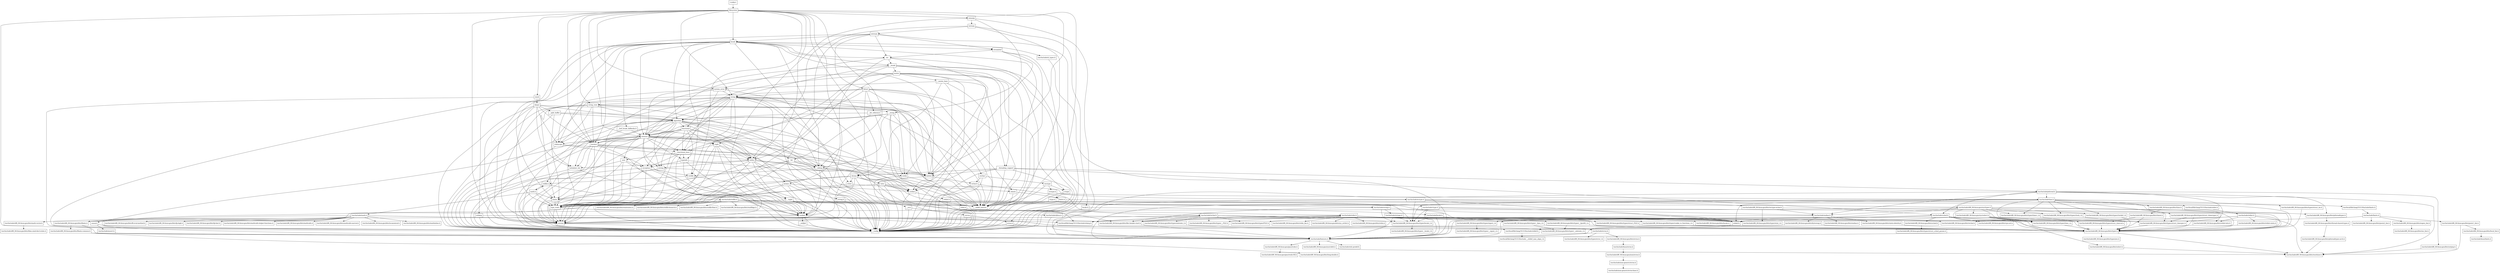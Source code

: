 digraph "dependencies" {
  header_0 [ shape="box", label="\<stdin\>" ];
  header_1 [ shape="box", label="filesystem" ];
  header_10 [ shape="box", label="/usr/include/pthread.h" ];
  header_100 [ shape="box", label="__functional_base" ];
  header_101 [ shape="box", label="typeinfo" ];
  header_102 [ shape="box", label="exception" ];
  header_103 [ shape="box", label="new" ];
  header_104 [ shape="box", label="utility" ];
  header_105 [ shape="box", label="__tuple" ];
  header_106 [ shape="box", label="initializer_list" ];
  header_107 [ shape="box", label="cstring" ];
  header_108 [ shape="box", label="string.h" ];
  header_109 [ shape="box", label="/usr/include/string.h" ];
  header_11 [ shape="box", label="cstddef" ];
  header_110 [ shape="box", label="/usr/include/strings.h" ];
  header_111 [ shape="box", label="__debug" ];
  header_112 [ shape="box", label="cstdio" ];
  header_113 [ shape="box", label="stdio.h" ];
  header_114 [ shape="box", label="/usr/include/stdio.h" ];
  header_115 [ shape="box", label="/usr/include/x86_64-linux-gnu/bits/types/__fpos_t.h" ];
  header_116 [ shape="box", label="/usr/include/x86_64-linux-gnu/bits/types/__fpos64_t.h" ];
  header_117 [ shape="box", label="/usr/include/x86_64-linux-gnu/bits/types/struct_FILE.h" ];
  header_118 [ shape="box", label="/usr/include/x86_64-linux-gnu/bits/types/cookie_io_functions_t.h" ];
  header_119 [ shape="box", label="/usr/include/x86_64-linux-gnu/bits/stdio_lim.h" ];
  header_12 [ shape="box", label="version" ];
  header_120 [ shape="box", label="/usr/include/x86_64-linux-gnu/bits/sys_errlist.h" ];
  header_121 [ shape="box", label="/usr/include/x86_64-linux-gnu/bits/stdio.h" ];
  header_122 [ shape="box", label="locale" ];
  header_123 [ shape="box", label="__locale" ];
  header_124 [ shape="box", label="string" ];
  header_125 [ shape="box", label="string_view" ];
  header_126 [ shape="box", label="__string" ];
  header_127 [ shape="box", label="algorithm" ];
  header_128 [ shape="box", label="memory" ];
  header_129 [ shape="box", label="tuple" ];
  header_13 [ shape="box", label="/usr/local/lib/clang/10.0.0/include/stddef.h" ];
  header_130 [ shape="box", label="stdexcept" ];
  header_131 [ shape="box", label="cassert" ];
  header_132 [ shape="box", label="/usr/include/assert.h" ];
  header_133 [ shape="box", label="atomic" ];
  header_134 [ shape="box", label="functional" ];
  header_135 [ shape="box", label="bit" ];
  header_136 [ shape="box", label="cwchar" ];
  header_137 [ shape="box", label="cwctype" ];
  header_138 [ shape="box", label="cctype" ];
  header_139 [ shape="box", label="ctype.h" ];
  header_14 [ shape="box", label="/usr/local/lib/clang/10.0.0/include/__stddef_max_align_t.h" ];
  header_140 [ shape="box", label="/usr/include/ctype.h" ];
  header_141 [ shape="box", label="wctype.h" ];
  header_142 [ shape="box", label="/usr/include/wctype.h" ];
  header_143 [ shape="box", label="/usr/include/x86_64-linux-gnu/bits/wctype-wchar.h" ];
  header_144 [ shape="box", label="mutex" ];
  header_145 [ shape="box", label="__mutex_base" ];
  header_146 [ shape="box", label="system_error" ];
  header_147 [ shape="box", label="__errc" ];
  header_148 [ shape="box", label="cerrno" ];
  header_149 [ shape="box", label="errno.h" ];
  header_15 [ shape="box", label="__nullptr" ];
  header_150 [ shape="box", label="/usr/include/errno.h" ];
  header_151 [ shape="box", label="/usr/include/x86_64-linux-gnu/bits/errno.h" ];
  header_152 [ shape="box", label="/usr/include/linux/errno.h" ];
  header_153 [ shape="box", label="/usr/include/x86_64-linux-gnu/asm/errno.h" ];
  header_154 [ shape="box", label="/usr/include/asm-generic/errno.h" ];
  header_155 [ shape="box", label="/usr/include/asm-generic/errno-base.h" ];
  header_156 [ shape="box", label="/usr/include/x86_64-linux-gnu/bits/types/error_t.h" ];
  header_157 [ shape="box", label="__threading_support" ];
  header_158 [ shape="box", label="/usr/include/sched.h" ];
  header_159 [ shape="box", label="/usr/include/x86_64-linux-gnu/bits/sched.h" ];
  header_16 [ shape="box", label="cstdlib" ];
  header_160 [ shape="box", label="/usr/include/x86_64-linux-gnu/bits/types/struct_sched_param.h" ];
  header_161 [ shape="box", label="/usr/include/x86_64-linux-gnu/bits/cpu-set.h" ];
  header_162 [ shape="box", label="/usr/include/x86_64-linux-gnu/bits/setjmp.h" ];
  header_163 [ shape="box", label="locale.h" ];
  header_164 [ shape="box", label="/usr/include/locale.h" ];
  header_165 [ shape="box", label="/usr/include/x86_64-linux-gnu/bits/locale.h" ];
  header_166 [ shape="box", label="ios" ];
  header_167 [ shape="box", label="streambuf" ];
  header_168 [ shape="box", label="cstdarg" ];
  header_169 [ shape="box", label="/usr/include/nl_types.h" ];
  header_17 [ shape="box", label="stdlib.h" ];
  header_170 [ shape="box", label="__bsd_locale_fallbacks.h" ];
  header_171 [ shape="box", label="stack" ];
  header_172 [ shape="box", label="deque" ];
  header_173 [ shape="box", label="__split_buffer" ];
  header_174 [ shape="box", label="iomanip" ];
  header_175 [ shape="box", label="istream" ];
  header_176 [ shape="box", label="ostream" ];
  header_177 [ shape="box", label="bitset" ];
  header_178 [ shape="box", label="__bit_reference" ];
  header_18 [ shape="box", label="/usr/include/stdlib.h" ];
  header_19 [ shape="box", label="/usr/include/x86_64-linux-gnu/bits/libc-header-start.h" ];
  header_2 [ shape="box", label="__config" ];
  header_20 [ shape="box", label="stddef.h" ];
  header_21 [ shape="box", label="/usr/include/x86_64-linux-gnu/bits/waitflags.h" ];
  header_22 [ shape="box", label="/usr/include/x86_64-linux-gnu/bits/waitstatus.h" ];
  header_23 [ shape="box", label="/usr/include/x86_64-linux-gnu/bits/floatn.h" ];
  header_24 [ shape="box", label="/usr/include/x86_64-linux-gnu/bits/floatn-common.h" ];
  header_25 [ shape="box", label="/usr/include/x86_64-linux-gnu/bits/types/locale_t.h" ];
  header_26 [ shape="box", label="/usr/include/x86_64-linux-gnu/bits/types/__locale_t.h" ];
  header_27 [ shape="box", label="/usr/include/x86_64-linux-gnu/sys/types.h" ];
  header_28 [ shape="box", label="/usr/include/x86_64-linux-gnu/bits/types.h" ];
  header_29 [ shape="box", label="/usr/include/x86_64-linux-gnu/bits/typesizes.h" ];
  header_3 [ shape="box", label="/usr/include/features.h" ];
  header_30 [ shape="box", label="/usr/include/x86_64-linux-gnu/bits/types/clock_t.h" ];
  header_31 [ shape="box", label="/usr/include/x86_64-linux-gnu/bits/types/clockid_t.h" ];
  header_32 [ shape="box", label="/usr/include/x86_64-linux-gnu/bits/types/time_t.h" ];
  header_33 [ shape="box", label="/usr/include/x86_64-linux-gnu/bits/types/timer_t.h" ];
  header_34 [ shape="box", label="/usr/include/x86_64-linux-gnu/bits/stdint-intn.h" ];
  header_35 [ shape="box", label="/usr/include/endian.h" ];
  header_36 [ shape="box", label="/usr/include/x86_64-linux-gnu/bits/endian.h" ];
  header_37 [ shape="box", label="/usr/include/x86_64-linux-gnu/bits/byteswap.h" ];
  header_38 [ shape="box", label="/usr/include/x86_64-linux-gnu/bits/uintn-identity.h" ];
  header_39 [ shape="box", label="/usr/include/x86_64-linux-gnu/sys/select.h" ];
  header_4 [ shape="box", label="/usr/include/stdc-predef.h" ];
  header_40 [ shape="box", label="/usr/include/x86_64-linux-gnu/bits/select.h" ];
  header_41 [ shape="box", label="/usr/include/x86_64-linux-gnu/bits/types/sigset_t.h" ];
  header_42 [ shape="box", label="/usr/include/x86_64-linux-gnu/bits/types/__sigset_t.h" ];
  header_43 [ shape="box", label="/usr/include/x86_64-linux-gnu/bits/types/struct_timeval.h" ];
  header_44 [ shape="box", label="/usr/include/x86_64-linux-gnu/bits/types/struct_timespec.h" ];
  header_45 [ shape="box", label="/usr/include/x86_64-linux-gnu/bits/pthreadtypes.h" ];
  header_46 [ shape="box", label="/usr/include/x86_64-linux-gnu/bits/thread-shared-types.h" ];
  header_47 [ shape="box", label="/usr/include/x86_64-linux-gnu/bits/pthreadtypes-arch.h" ];
  header_48 [ shape="box", label="/usr/include/alloca.h" ];
  header_49 [ shape="box", label="/usr/include/x86_64-linux-gnu/bits/stdlib-bsearch.h" ];
  header_5 [ shape="box", label="/usr/include/x86_64-linux-gnu/sys/cdefs.h" ];
  header_50 [ shape="box", label="/usr/include/x86_64-linux-gnu/bits/stdlib-float.h" ];
  header_51 [ shape="box", label="math.h" ];
  header_52 [ shape="box", label="/usr/include/math.h" ];
  header_53 [ shape="box", label="/usr/include/x86_64-linux-gnu/bits/math-vector.h" ];
  header_54 [ shape="box", label="/usr/include/x86_64-linux-gnu/bits/libm-simd-decl-stubs.h" ];
  header_55 [ shape="box", label="/usr/include/x86_64-linux-gnu/bits/flt-eval-method.h" ];
  header_56 [ shape="box", label="/usr/include/x86_64-linux-gnu/bits/fp-logb.h" ];
  header_57 [ shape="box", label="/usr/include/x86_64-linux-gnu/bits/fp-fast.h" ];
  header_58 [ shape="box", label="/usr/include/x86_64-linux-gnu/bits/mathcalls-helper-functions.h" ];
  header_59 [ shape="box", label="/usr/include/x86_64-linux-gnu/bits/mathcalls.h" ];
  header_6 [ shape="box", label="/usr/include/x86_64-linux-gnu/bits/wordsize.h" ];
  header_60 [ shape="box", label="/usr/include/x86_64-linux-gnu/bits/mathcalls-narrow.h" ];
  header_61 [ shape="box", label="/usr/include/x86_64-linux-gnu/bits/iscanonical.h" ];
  header_62 [ shape="box", label="/usr/include/x86_64-linux-gnu/bits/mathinline.h" ];
  header_63 [ shape="box", label="type_traits" ];
  header_64 [ shape="box", label="limits" ];
  header_65 [ shape="box", label="__undef_macros" ];
  header_66 [ shape="box", label="chrono" ];
  header_67 [ shape="box", label="ctime" ];
  header_68 [ shape="box", label="/usr/include/time.h" ];
  header_69 [ shape="box", label="/usr/include/x86_64-linux-gnu/bits/time.h" ];
  header_7 [ shape="box", label="/usr/include/x86_64-linux-gnu/bits/long-double.h" ];
  header_70 [ shape="box", label="/usr/include/x86_64-linux-gnu/bits/timex.h" ];
  header_71 [ shape="box", label="/usr/include/x86_64-linux-gnu/bits/types/struct_tm.h" ];
  header_72 [ shape="box", label="/usr/include/x86_64-linux-gnu/bits/types/struct_itimerspec.h" ];
  header_73 [ shape="box", label="ratio" ];
  header_74 [ shape="box", label="cstdint" ];
  header_75 [ shape="box", label="stdint.h" ];
  header_76 [ shape="box", label="/usr/local/lib/clang/10.0.0/include/stdint.h" ];
  header_77 [ shape="box", label="/usr/include/stdint.h" ];
  header_78 [ shape="box", label="/usr/include/x86_64-linux-gnu/bits/wchar.h" ];
  header_79 [ shape="box", label="/usr/include/x86_64-linux-gnu/bits/stdint-uintn.h" ];
  header_8 [ shape="box", label="/usr/include/x86_64-linux-gnu/gnu/stubs.h" ];
  header_80 [ shape="box", label="climits" ];
  header_81 [ shape="box", label="limits.h" ];
  header_82 [ shape="box", label="/usr/local/lib/clang/10.0.0/include/limits.h" ];
  header_83 [ shape="box", label="/usr/include/limits.h" ];
  header_84 [ shape="box", label="/usr/include/x86_64-linux-gnu/bits/posix1_lim.h" ];
  header_85 [ shape="box", label="/usr/include/x86_64-linux-gnu/bits/local_lim.h" ];
  header_86 [ shape="box", label="/usr/include/linux/limits.h" ];
  header_87 [ shape="box", label="/usr/include/x86_64-linux-gnu/bits/posix2_lim.h" ];
  header_88 [ shape="box", label="/usr/include/x86_64-linux-gnu/bits/xopen_lim.h" ];
  header_89 [ shape="box", label="/usr/include/x86_64-linux-gnu/bits/uio_lim.h" ];
  header_9 [ shape="box", label="/usr/include/x86_64-linux-gnu/gnu/stubs-64.h" ];
  header_90 [ shape="box", label="iterator" ];
  header_91 [ shape="box", label="iosfwd" ];
  header_92 [ shape="box", label="wchar.h" ];
  header_93 [ shape="box", label="/usr/include/wchar.h" ];
  header_94 [ shape="box", label="/usr/local/lib/clang/10.0.0/include/stdarg.h" ];
  header_95 [ shape="box", label="/usr/include/x86_64-linux-gnu/bits/types/wint_t.h" ];
  header_96 [ shape="box", label="/usr/include/x86_64-linux-gnu/bits/types/mbstate_t.h" ];
  header_97 [ shape="box", label="/usr/include/x86_64-linux-gnu/bits/types/__mbstate_t.h" ];
  header_98 [ shape="box", label="/usr/include/x86_64-linux-gnu/bits/types/__FILE.h" ];
  header_99 [ shape="box", label="/usr/include/x86_64-linux-gnu/bits/types/FILE.h" ];
  header_118 -> header_28;
  header_63 -> header_2;
  header_63 -> header_11;
  header_63 -> header_12;
  header_64 -> header_65;
  header_64 -> header_63;
  header_64 -> header_2;
  header_64 -> header_12;
  header_67 -> header_68;
  header_67 -> header_2;
  header_66 -> header_12;
  header_66 -> header_73;
  header_66 -> header_63;
  header_66 -> header_2;
  header_66 -> header_64;
  header_66 -> header_67;
  header_66 -> header_65;
  header_69 -> header_70;
  header_69 -> header_28;
  header_68 -> header_44;
  header_68 -> header_33;
  header_68 -> header_25;
  header_68 -> header_32;
  header_68 -> header_20;
  header_68 -> header_30;
  header_68 -> header_31;
  header_68 -> header_72;
  header_68 -> header_71;
  header_68 -> header_3;
  header_68 -> header_69;
  header_167 -> header_65;
  header_167 -> header_2;
  header_167 -> header_91;
  header_167 -> header_166;
  header_114 -> header_121;
  header_114 -> header_28;
  header_114 -> header_120;
  header_114 -> header_19;
  header_114 -> header_20;
  header_114 -> header_116;
  header_114 -> header_98;
  header_114 -> header_99;
  header_114 -> header_118;
  header_114 -> header_119;
  header_114 -> header_94;
  header_114 -> header_117;
  header_114 -> header_115;
  header_164 -> header_25;
  header_164 -> header_3;
  header_164 -> header_165;
  header_164 -> header_20;
  header_115 -> header_97;
  header_115 -> header_28;
  header_163 -> header_2;
  header_163 -> header_164;
  header_72 -> header_44;
  header_72 -> header_28;
  header_73 -> header_65;
  header_73 -> header_63;
  header_73 -> header_80;
  header_73 -> header_2;
  header_73 -> header_74;
  header_70 -> header_43;
  header_70 -> header_28;
  header_71 -> header_28;
  header_76 -> header_77;
  header_77 -> header_28;
  header_77 -> header_34;
  header_77 -> header_19;
  header_77 -> header_6;
  header_77 -> header_78;
  header_77 -> header_79;
  header_74 -> header_2;
  header_74 -> header_75;
  header_75 -> header_76;
  header_75 -> header_2;
  header_116 -> header_97;
  header_116 -> header_28;
  header_117 -> header_28;
  header_79 -> header_28;
  header_112 -> header_2;
  header_112 -> header_113;
  header_113 -> header_114;
  header_113 -> header_2;
  header_110 -> header_25;
  header_110 -> header_3;
  header_110 -> header_20;
  header_111 -> header_112;
  header_111 -> header_16;
  header_111 -> header_2;
  header_111 -> header_91;
  header_111 -> header_11;
  header_169 -> header_3;
  header_168 -> header_94;
  header_168 -> header_2;
  header_47 -> header_6;
  header_46 -> header_47;
  header_45 -> header_46;
  header_44 -> header_28;
  header_43 -> header_28;
  header_41 -> header_42;
  header_40 -> header_6;
  header_105 -> header_63;
  header_105 -> header_2;
  header_105 -> header_11;
  header_104 -> header_11;
  header_104 -> header_12;
  header_104 -> header_63;
  header_104 -> header_2;
  header_104 -> header_74;
  header_104 -> header_105;
  header_104 -> header_107;
  header_104 -> header_106;
  header_104 -> header_111;
  header_107 -> header_2;
  header_107 -> header_108;
  header_106 -> header_2;
  header_106 -> header_11;
  header_101 -> header_2;
  header_101 -> header_11;
  header_101 -> header_74;
  header_101 -> header_102;
  header_100 -> header_63;
  header_100 -> header_2;
  header_100 -> header_104;
  header_100 -> header_101;
  header_100 -> header_103;
  header_100 -> header_102;
  header_48 -> header_3;
  header_48 -> header_20;
  header_166 -> header_123;
  header_166 -> header_133;
  header_166 -> header_2;
  header_166 -> header_91;
  header_166 -> header_146;
  header_5 -> header_6;
  header_5 -> header_7;
  header_2 -> header_3;
  header_3 -> header_4;
  header_3 -> header_5;
  header_3 -> header_8;
  header_0 -> header_1;
  header_1 -> header_174;
  header_1 -> header_16;
  header_1 -> header_11;
  header_1 -> header_12;
  header_1 -> header_146;
  header_1 -> header_171;
  header_1 -> header_125;
  header_1 -> header_124;
  header_1 -> header_2;
  header_1 -> header_122;
  header_1 -> header_66;
  header_1 -> header_104;
  header_1 -> header_111;
  header_1 -> header_90;
  header_1 -> header_91;
  header_1 -> header_65;
  header_1 -> header_128;
  header_8 -> header_9;
  header_51 -> header_52;
  header_51 -> header_17;
  header_51 -> header_2;
  header_51 -> header_63;
  header_51 -> header_64;
  header_52 -> header_58;
  header_52 -> header_59;
  header_52 -> header_28;
  header_52 -> header_53;
  header_52 -> header_55;
  header_52 -> header_56;
  header_52 -> header_19;
  header_52 -> header_61;
  header_52 -> header_60;
  header_52 -> header_62;
  header_52 -> header_23;
  header_52 -> header_57;
  header_53 -> header_54;
  header_130 -> header_2;
  header_130 -> header_91;
  header_130 -> header_102;
  header_131 -> header_132;
  header_131 -> header_2;
  header_132 -> header_3;
  header_133 -> header_12;
  header_133 -> header_63;
  header_133 -> header_2;
  header_133 -> header_11;
  header_133 -> header_74;
  header_134 -> header_12;
  header_134 -> header_63;
  header_134 -> header_2;
  header_134 -> header_104;
  header_134 -> header_102;
  header_134 -> header_101;
  header_134 -> header_100;
  header_134 -> header_129;
  header_134 -> header_128;
  header_135 -> header_12;
  header_135 -> header_63;
  header_135 -> header_65;
  header_135 -> header_64;
  header_135 -> header_2;
  header_135 -> header_111;
  header_136 -> header_2;
  header_136 -> header_92;
  header_136 -> header_137;
  header_137 -> header_138;
  header_137 -> header_141;
  header_137 -> header_2;
  header_138 -> header_139;
  header_138 -> header_2;
  header_139 -> header_140;
  header_139 -> header_2;
  header_28 -> header_6;
  header_28 -> header_29;
  header_28 -> header_3;
  header_25 -> header_26;
  header_24 -> header_7;
  header_24 -> header_3;
  header_27 -> header_28;
  header_27 -> header_39;
  header_27 -> header_34;
  header_27 -> header_35;
  header_27 -> header_32;
  header_27 -> header_33;
  header_27 -> header_30;
  header_27 -> header_31;
  header_27 -> header_45;
  header_27 -> header_20;
  header_27 -> header_3;
  header_20 -> header_13;
  header_23 -> header_24;
  header_23 -> header_3;
  header_127 -> header_11;
  header_127 -> header_111;
  header_127 -> header_134;
  header_127 -> header_12;
  header_127 -> header_63;
  header_127 -> header_2;
  header_127 -> header_135;
  header_127 -> header_104;
  header_127 -> header_107;
  header_127 -> header_106;
  header_127 -> header_90;
  header_127 -> header_65;
  header_127 -> header_128;
  header_126 -> header_127;
  header_126 -> header_2;
  header_126 -> header_65;
  header_126 -> header_128;
  header_126 -> header_112;
  header_126 -> header_111;
  header_125 -> header_130;
  header_125 -> header_12;
  header_125 -> header_127;
  header_125 -> header_126;
  header_125 -> header_2;
  header_125 -> header_64;
  header_125 -> header_65;
  header_125 -> header_90;
  header_125 -> header_111;
  header_124 -> header_130;
  header_124 -> header_111;
  header_124 -> header_74;
  header_124 -> header_12;
  header_124 -> header_90;
  header_124 -> header_63;
  header_124 -> header_100;
  header_124 -> header_127;
  header_124 -> header_125;
  header_124 -> header_2;
  header_124 -> header_136;
  header_124 -> header_104;
  header_124 -> header_107;
  header_124 -> header_106;
  header_124 -> header_112;
  header_124 -> header_91;
  header_124 -> header_65;
  header_124 -> header_128;
  header_123 -> header_144;
  header_123 -> header_163;
  header_123 -> header_124;
  header_123 -> header_2;
  header_123 -> header_74;
  header_123 -> header_138;
  header_123 -> header_104;
  header_123 -> header_128;
  header_122 -> header_112;
  header_122 -> header_16;
  header_122 -> header_170;
  header_122 -> header_12;
  header_122 -> header_90;
  header_122 -> header_127;
  header_122 -> header_169;
  header_122 -> header_168;
  header_122 -> header_123;
  header_122 -> header_64;
  header_122 -> header_67;
  header_122 -> header_2;
  header_122 -> header_111;
  header_122 -> header_167;
  header_122 -> header_166;
  header_122 -> header_65;
  header_122 -> header_128;
  header_129 -> header_11;
  header_129 -> header_12;
  header_129 -> header_63;
  header_129 -> header_2;
  header_129 -> header_105;
  header_129 -> header_104;
  header_129 -> header_100;
  header_128 -> header_65;
  header_128 -> header_11;
  header_128 -> header_12;
  header_128 -> header_90;
  header_128 -> header_129;
  header_128 -> header_91;
  header_128 -> header_130;
  header_128 -> header_131;
  header_128 -> header_63;
  header_128 -> header_133;
  header_128 -> header_2;
  header_128 -> header_64;
  header_128 -> header_74;
  header_128 -> header_104;
  header_128 -> header_107;
  header_128 -> header_101;
  header_128 -> header_100;
  header_128 -> header_103;
  header_38 -> header_28;
  header_39 -> header_28;
  header_39 -> header_32;
  header_39 -> header_44;
  header_39 -> header_43;
  header_39 -> header_3;
  header_39 -> header_41;
  header_39 -> header_40;
  header_37 -> header_3;
  header_37 -> header_28;
  header_34 -> header_28;
  header_35 -> header_36;
  header_35 -> header_37;
  header_35 -> header_3;
  header_35 -> header_38;
  header_32 -> header_28;
  header_33 -> header_28;
  header_30 -> header_28;
  header_31 -> header_28;
  header_152 -> header_153;
  header_153 -> header_154;
  header_150 -> header_151;
  header_150 -> header_156;
  header_150 -> header_3;
  header_151 -> header_152;
  header_157 -> header_10;
  header_157 -> header_149;
  header_157 -> header_158;
  header_157 -> header_2;
  header_157 -> header_66;
  header_157 -> header_65;
  header_157 -> header_91;
  header_154 -> header_155;
  header_158 -> header_28;
  header_158 -> header_159;
  header_158 -> header_32;
  header_158 -> header_20;
  header_158 -> header_44;
  header_158 -> header_3;
  header_158 -> header_161;
  header_159 -> header_160;
  header_109 -> header_25;
  header_109 -> header_19;
  header_109 -> header_110;
  header_109 -> header_20;
  header_108 -> header_109;
  header_108 -> header_2;
  header_88 -> header_89;
  header_83 -> header_88;
  header_83 -> header_87;
  header_83 -> header_19;
  header_83 -> header_84;
  header_82 -> header_83;
  header_81 -> header_82;
  header_81 -> header_2;
  header_80 -> header_81;
  header_80 -> header_2;
  header_85 -> header_86;
  header_84 -> header_6;
  header_84 -> header_85;
  header_141 -> header_142;
  header_141 -> header_2;
  header_140 -> header_25;
  header_140 -> header_35;
  header_140 -> header_3;
  header_140 -> header_28;
  header_143 -> header_95;
  header_143 -> header_35;
  header_143 -> header_28;
  header_142 -> header_25;
  header_142 -> header_95;
  header_142 -> header_143;
  header_142 -> header_3;
  header_142 -> header_28;
  header_145 -> header_65;
  header_145 -> header_146;
  header_145 -> header_2;
  header_145 -> header_157;
  header_145 -> header_66;
  header_144 -> header_65;
  header_144 -> header_145;
  header_144 -> header_157;
  header_144 -> header_12;
  header_144 -> header_2;
  header_144 -> header_74;
  header_144 -> header_134;
  header_144 -> header_129;
  header_144 -> header_128;
  header_147 -> header_148;
  header_147 -> header_2;
  header_146 -> header_130;
  header_146 -> header_63;
  header_146 -> header_124;
  header_146 -> header_100;
  header_146 -> header_147;
  header_149 -> header_150;
  header_149 -> header_2;
  header_148 -> header_149;
  header_148 -> header_2;
  header_103 -> header_63;
  header_103 -> header_2;
  header_103 -> header_11;
  header_103 -> header_12;
  header_103 -> header_102;
  header_102 -> header_12;
  header_102 -> header_16;
  header_102 -> header_2;
  header_102 -> header_11;
  header_102 -> header_63;
  header_15 -> header_2;
  header_16 -> header_17;
  header_16 -> header_2;
  header_17 -> header_18;
  header_17 -> header_2;
  header_17 -> header_51;
  header_10 -> header_158;
  header_10 -> header_35;
  header_10 -> header_6;
  header_10 -> header_45;
  header_10 -> header_44;
  header_10 -> header_3;
  header_10 -> header_162;
  header_10 -> header_68;
  header_11 -> header_15;
  header_11 -> header_2;
  header_11 -> header_12;
  header_11 -> header_13;
  header_12 -> header_2;
  header_13 -> header_14;
  header_18 -> header_25;
  header_18 -> header_27;
  header_18 -> header_21;
  header_18 -> header_19;
  header_18 -> header_23;
  header_18 -> header_22;
  header_18 -> header_50;
  header_18 -> header_20;
  header_18 -> header_49;
  header_18 -> header_48;
  header_19 -> header_3;
  header_96 -> header_97;
  header_90 -> header_11;
  header_90 -> header_12;
  header_90 -> header_100;
  header_90 -> header_63;
  header_90 -> header_2;
  header_90 -> header_106;
  header_90 -> header_91;
  header_90 -> header_111;
  header_91 -> header_2;
  header_91 -> header_92;
  header_92 -> header_2;
  header_92 -> header_93;
  header_93 -> header_25;
  header_93 -> header_19;
  header_93 -> header_23;
  header_93 -> header_20;
  header_93 -> header_98;
  header_93 -> header_99;
  header_93 -> header_94;
  header_93 -> header_95;
  header_93 -> header_78;
  header_93 -> header_96;
  header_174 -> header_126;
  header_174 -> header_2;
  header_174 -> header_12;
  header_174 -> header_175;
  header_175 -> header_65;
  header_175 -> header_176;
  header_175 -> header_2;
  header_175 -> header_12;
  header_176 -> header_177;
  header_176 -> header_12;
  header_176 -> header_90;
  header_176 -> header_2;
  header_176 -> header_122;
  header_176 -> header_167;
  header_176 -> header_166;
  header_177 -> header_11;
  header_177 -> header_178;
  header_177 -> header_100;
  header_177 -> header_130;
  header_177 -> header_124;
  header_177 -> header_2;
  header_177 -> header_65;
  header_177 -> header_80;
  header_177 -> header_91;
  header_170 -> header_94;
  header_170 -> header_17;
  header_170 -> header_128;
  header_171 -> header_2;
  header_171 -> header_172;
  header_172 -> header_130;
  header_172 -> header_12;
  header_172 -> header_173;
  header_172 -> header_127;
  header_172 -> header_63;
  header_172 -> header_2;
  header_172 -> header_65;
  header_172 -> header_106;
  header_172 -> header_90;
  header_173 -> header_127;
  header_173 -> header_65;
  header_173 -> header_63;
  header_173 -> header_2;
  header_178 -> header_127;
  header_178 -> header_65;
  header_178 -> header_2;
  header_178 -> header_135;
  header_162 -> header_6;
}